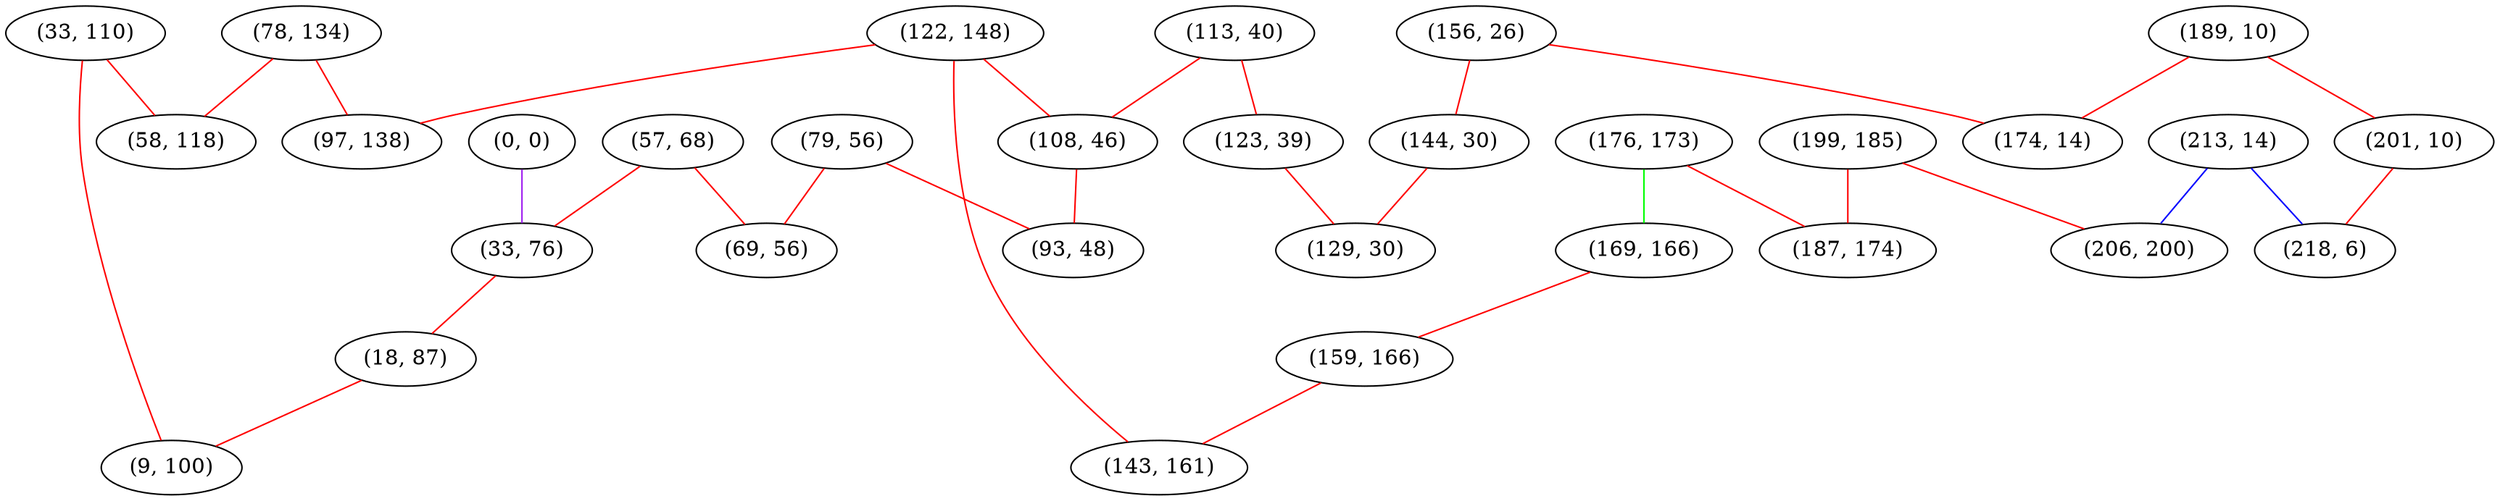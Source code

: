 graph "" {
"(113, 40)";
"(79, 56)";
"(122, 148)";
"(57, 68)";
"(189, 10)";
"(78, 134)";
"(201, 10)";
"(97, 138)";
"(156, 26)";
"(108, 46)";
"(33, 110)";
"(199, 185)";
"(176, 173)";
"(213, 14)";
"(0, 0)";
"(33, 76)";
"(144, 30)";
"(174, 14)";
"(218, 6)";
"(169, 166)";
"(18, 87)";
"(159, 166)";
"(187, 174)";
"(58, 118)";
"(69, 56)";
"(143, 161)";
"(123, 39)";
"(9, 100)";
"(129, 30)";
"(206, 200)";
"(93, 48)";
"(113, 40)" -- "(123, 39)"  [color=red, key=0, weight=1];
"(113, 40)" -- "(108, 46)"  [color=red, key=0, weight=1];
"(79, 56)" -- "(93, 48)"  [color=red, key=0, weight=1];
"(79, 56)" -- "(69, 56)"  [color=red, key=0, weight=1];
"(122, 148)" -- "(97, 138)"  [color=red, key=0, weight=1];
"(122, 148)" -- "(108, 46)"  [color=red, key=0, weight=1];
"(122, 148)" -- "(143, 161)"  [color=red, key=0, weight=1];
"(57, 68)" -- "(69, 56)"  [color=red, key=0, weight=1];
"(57, 68)" -- "(33, 76)"  [color=red, key=0, weight=1];
"(189, 10)" -- "(201, 10)"  [color=red, key=0, weight=1];
"(189, 10)" -- "(174, 14)"  [color=red, key=0, weight=1];
"(78, 134)" -- "(97, 138)"  [color=red, key=0, weight=1];
"(78, 134)" -- "(58, 118)"  [color=red, key=0, weight=1];
"(201, 10)" -- "(218, 6)"  [color=red, key=0, weight=1];
"(156, 26)" -- "(144, 30)"  [color=red, key=0, weight=1];
"(156, 26)" -- "(174, 14)"  [color=red, key=0, weight=1];
"(108, 46)" -- "(93, 48)"  [color=red, key=0, weight=1];
"(33, 110)" -- "(58, 118)"  [color=red, key=0, weight=1];
"(33, 110)" -- "(9, 100)"  [color=red, key=0, weight=1];
"(199, 185)" -- "(206, 200)"  [color=red, key=0, weight=1];
"(199, 185)" -- "(187, 174)"  [color=red, key=0, weight=1];
"(176, 173)" -- "(169, 166)"  [color=green, key=0, weight=2];
"(176, 173)" -- "(187, 174)"  [color=red, key=0, weight=1];
"(213, 14)" -- "(218, 6)"  [color=blue, key=0, weight=3];
"(213, 14)" -- "(206, 200)"  [color=blue, key=0, weight=3];
"(0, 0)" -- "(33, 76)"  [color=purple, key=0, weight=4];
"(33, 76)" -- "(18, 87)"  [color=red, key=0, weight=1];
"(144, 30)" -- "(129, 30)"  [color=red, key=0, weight=1];
"(169, 166)" -- "(159, 166)"  [color=red, key=0, weight=1];
"(18, 87)" -- "(9, 100)"  [color=red, key=0, weight=1];
"(159, 166)" -- "(143, 161)"  [color=red, key=0, weight=1];
"(123, 39)" -- "(129, 30)"  [color=red, key=0, weight=1];
}
